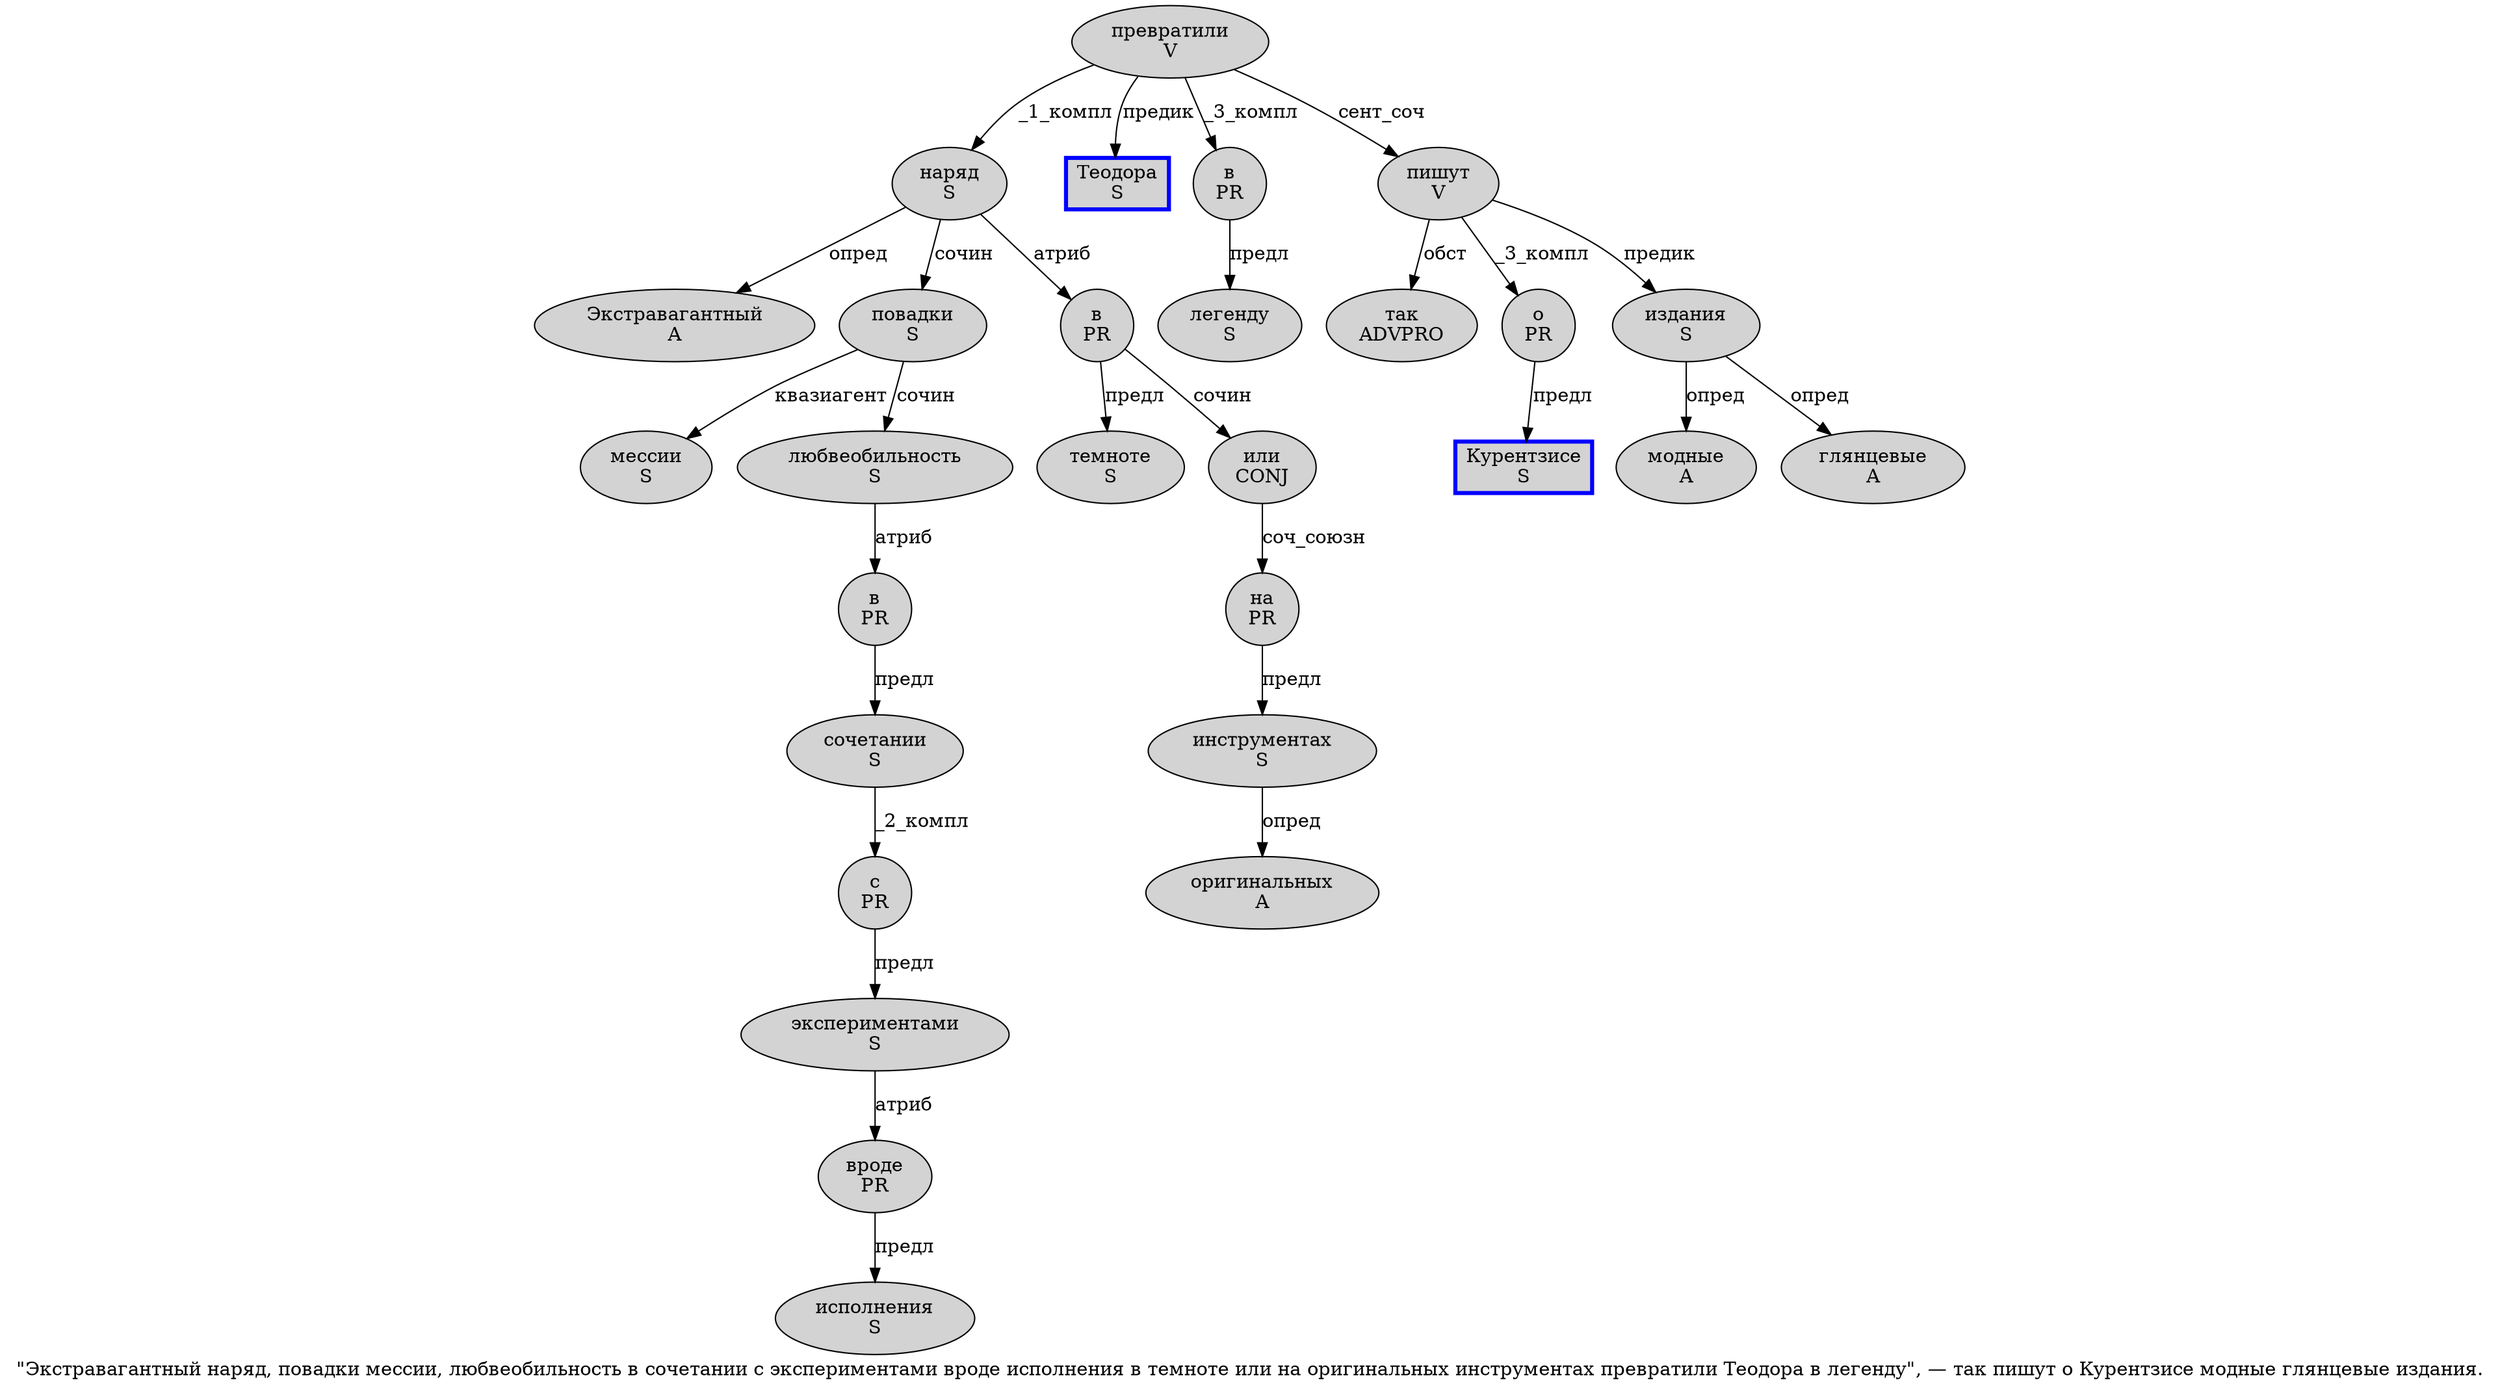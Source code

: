 digraph SENTENCE_197 {
	graph [label="\"Экстравагантный наряд, повадки мессии, любвеобильность в сочетании с экспериментами вроде исполнения в темноте или на оригинальных инструментах превратили Теодора в легенду\", — так пишут о Курентзисе модные глянцевые издания."]
	node [style=filled]
		1 [label="Экстравагантный
A" color="" fillcolor=lightgray penwidth=1 shape=ellipse]
		2 [label="наряд
S" color="" fillcolor=lightgray penwidth=1 shape=ellipse]
		4 [label="повадки
S" color="" fillcolor=lightgray penwidth=1 shape=ellipse]
		5 [label="мессии
S" color="" fillcolor=lightgray penwidth=1 shape=ellipse]
		7 [label="любвеобильность
S" color="" fillcolor=lightgray penwidth=1 shape=ellipse]
		8 [label="в
PR" color="" fillcolor=lightgray penwidth=1 shape=ellipse]
		9 [label="сочетании
S" color="" fillcolor=lightgray penwidth=1 shape=ellipse]
		10 [label="с
PR" color="" fillcolor=lightgray penwidth=1 shape=ellipse]
		11 [label="экспериментами
S" color="" fillcolor=lightgray penwidth=1 shape=ellipse]
		12 [label="вроде
PR" color="" fillcolor=lightgray penwidth=1 shape=ellipse]
		13 [label="исполнения
S" color="" fillcolor=lightgray penwidth=1 shape=ellipse]
		14 [label="в
PR" color="" fillcolor=lightgray penwidth=1 shape=ellipse]
		15 [label="темноте
S" color="" fillcolor=lightgray penwidth=1 shape=ellipse]
		16 [label="или
CONJ" color="" fillcolor=lightgray penwidth=1 shape=ellipse]
		17 [label="на
PR" color="" fillcolor=lightgray penwidth=1 shape=ellipse]
		18 [label="оригинальных
A" color="" fillcolor=lightgray penwidth=1 shape=ellipse]
		19 [label="инструментах
S" color="" fillcolor=lightgray penwidth=1 shape=ellipse]
		20 [label="превратили
V" color="" fillcolor=lightgray penwidth=1 shape=ellipse]
		21 [label="Теодора
S" color=blue fillcolor=lightgray penwidth=3 shape=box]
		22 [label="в
PR" color="" fillcolor=lightgray penwidth=1 shape=ellipse]
		23 [label="легенду
S" color="" fillcolor=lightgray penwidth=1 shape=ellipse]
		27 [label="так
ADVPRO" color="" fillcolor=lightgray penwidth=1 shape=ellipse]
		28 [label="пишут
V" color="" fillcolor=lightgray penwidth=1 shape=ellipse]
		29 [label="о
PR" color="" fillcolor=lightgray penwidth=1 shape=ellipse]
		30 [label="Курентзисе
S" color=blue fillcolor=lightgray penwidth=3 shape=box]
		31 [label="модные
A" color="" fillcolor=lightgray penwidth=1 shape=ellipse]
		32 [label="глянцевые
A" color="" fillcolor=lightgray penwidth=1 shape=ellipse]
		33 [label="издания
S" color="" fillcolor=lightgray penwidth=1 shape=ellipse]
			29 -> 30 [label="предл"]
			7 -> 8 [label="атриб"]
			33 -> 31 [label="опред"]
			33 -> 32 [label="опред"]
			16 -> 17 [label="соч_союзн"]
			8 -> 9 [label="предл"]
			19 -> 18 [label="опред"]
			20 -> 2 [label="_1_компл"]
			20 -> 21 [label="предик"]
			20 -> 22 [label="_3_компл"]
			20 -> 28 [label="сент_соч"]
			11 -> 12 [label="атриб"]
			14 -> 15 [label="предл"]
			14 -> 16 [label="сочин"]
			4 -> 5 [label="квазиагент"]
			4 -> 7 [label="сочин"]
			22 -> 23 [label="предл"]
			17 -> 19 [label="предл"]
			28 -> 27 [label="обст"]
			28 -> 29 [label="_3_компл"]
			28 -> 33 [label="предик"]
			2 -> 1 [label="опред"]
			2 -> 4 [label="сочин"]
			2 -> 14 [label="атриб"]
			10 -> 11 [label="предл"]
			12 -> 13 [label="предл"]
			9 -> 10 [label="_2_компл"]
}